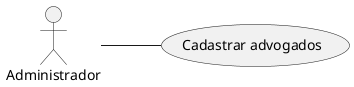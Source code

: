 @startuml
left to right direction

actor "Administrador" as Administrador

usecase "Cadastrar advogados" as UC3

Administrador -- UC3

@enduml
